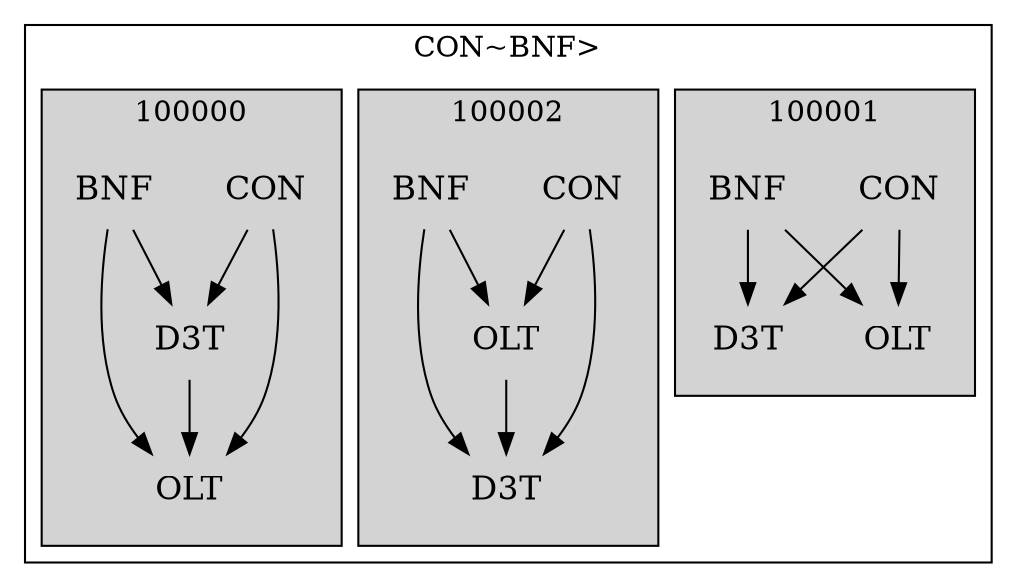 strict digraph FirstlevelCluster {
	labelloc = "t";
	compound = false;
	subgraph cluster_0 {
	label= "CON~BNF>";
		subgraph	cluster_2 {
		label = "100001";
			style = filled;
			node	[label = CON, shape = plaintext, fontsize = 16] CON2;
			node	[label = BNF, shape = plaintext, fontsize = 16] BNF2;
			node	[label = D3T, shape = plaintext, fontsize = 16] D3T2;
			node	[label = OLT, shape = plaintext, fontsize = 16] OLT2;
			CON2->D3T2;CON2->OLT2;BNF2->D3T2;BNF2->OLT2;			}
		subgraph	cluster_3 {
		label = "100002";
			style = filled;
			node	[label = CON, shape = plaintext, fontsize = 16] CON3;
			node	[label = BNF, shape = plaintext, fontsize = 16] BNF3;
			node	[label = D3T, shape = plaintext, fontsize = 16] D3T3;
			node	[label = OLT, shape = plaintext, fontsize = 16] OLT3;
			CON3->D3T3;CON3->OLT3;BNF3->D3T3;BNF3->OLT3;OLT3->D3T3;			}
		subgraph	cluster_4 {
		label = "100000";
			style = filled;
			node	[label = CON, shape = plaintext, fontsize = 16] CON4;
			node	[label = BNF, shape = plaintext, fontsize = 16] BNF4;
			node	[label = D3T, shape = plaintext, fontsize = 16] D3T4;
			node	[label = OLT, shape = plaintext, fontsize = 16] OLT4;
			CON4->D3T4;CON4->OLT4;BNF4->D3T4;BNF4->OLT4;D3T4->OLT4;			}
}}